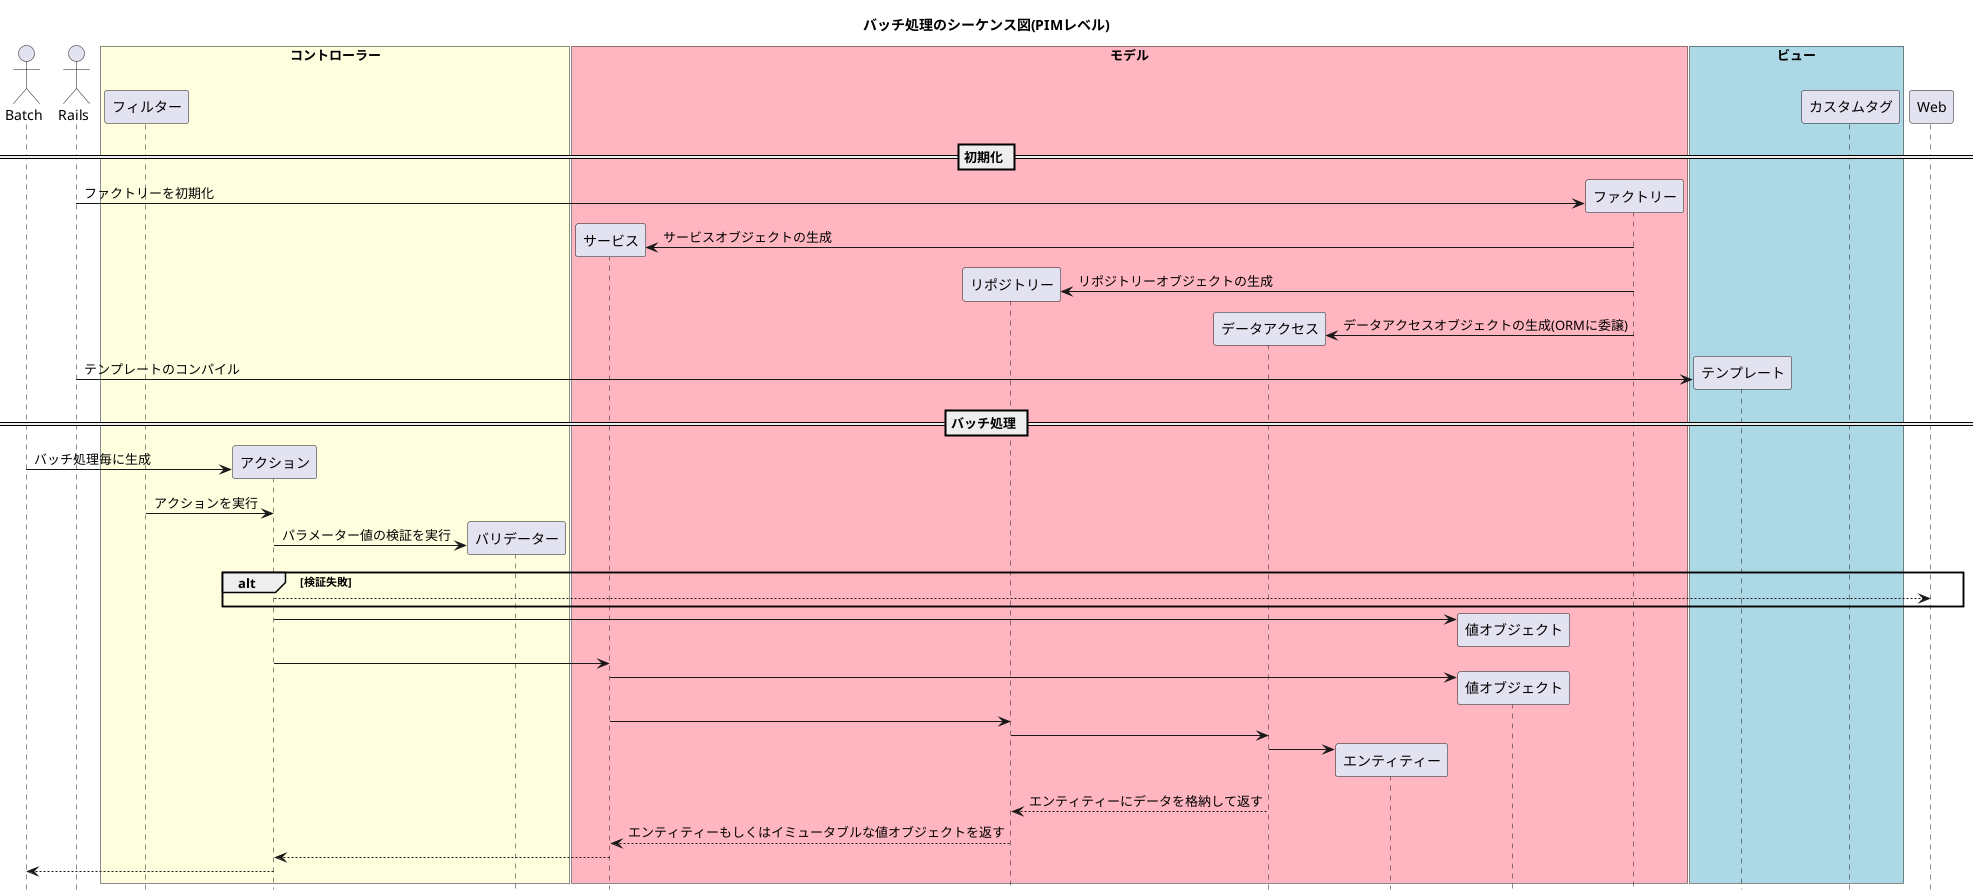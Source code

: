 @startuml

title バッチ処理のシーケンス図(PIMレベル)
hide footbox

actor "Batch" as Batch
actor "Rails" as Rails

box "コントローラー" #LightYellow
  participant "フィルター" as Filter
  participant "アクション" as Action
  participant "バリデーター" as Validator
end box

box "モデル" #LightPink
  participant "サービス" as Service
  participant "リポジトリー" as Repositry
  participant "データアクセス" as DAO
  participant "エンティティー" as Entity
  participant "値オブジェクト" as Value
  participant "ファクトリー" as Factory
end box

box "ビュー" #LightBlue
  participant "テンプレート" as Template
  participant "カスタムタグ" as Tag
end box

== 初期化 ==

create Factory
Rails -> Factory : ファクトリーを初期化

create Service
Factory -> Service : サービスオブジェクトの生成

create Repositry
Factory -> Repositry : リポジトリーオブジェクトの生成

create DAO
Factory -> DAO : データアクセスオブジェクトの生成(ORMに委譲)

create Template
Rails -> Template : テンプレートのコンパイル

== バッチ処理 ==

create Action
Batch -> Action : バッチ処理毎に生成

Filter -> Action : アクションを実行

create Validator
Action -> Validator : パラメーター値の検証を実行

alt 検証失敗
  Web <--- Action
end

create Value
Action -> Value

Action -> Service

create Value
Service -> Value

Service -> Repositry

Repositry -> DAO

create Entity
DAO -> Entity

Repositry <-- DAO : エンティティーにデータを格納して返す

Service <-- Repositry : エンティティーもしくはイミュータブルな値オブジェクトを返す

Action <-- Service

Batch <--- Action

@enduml

